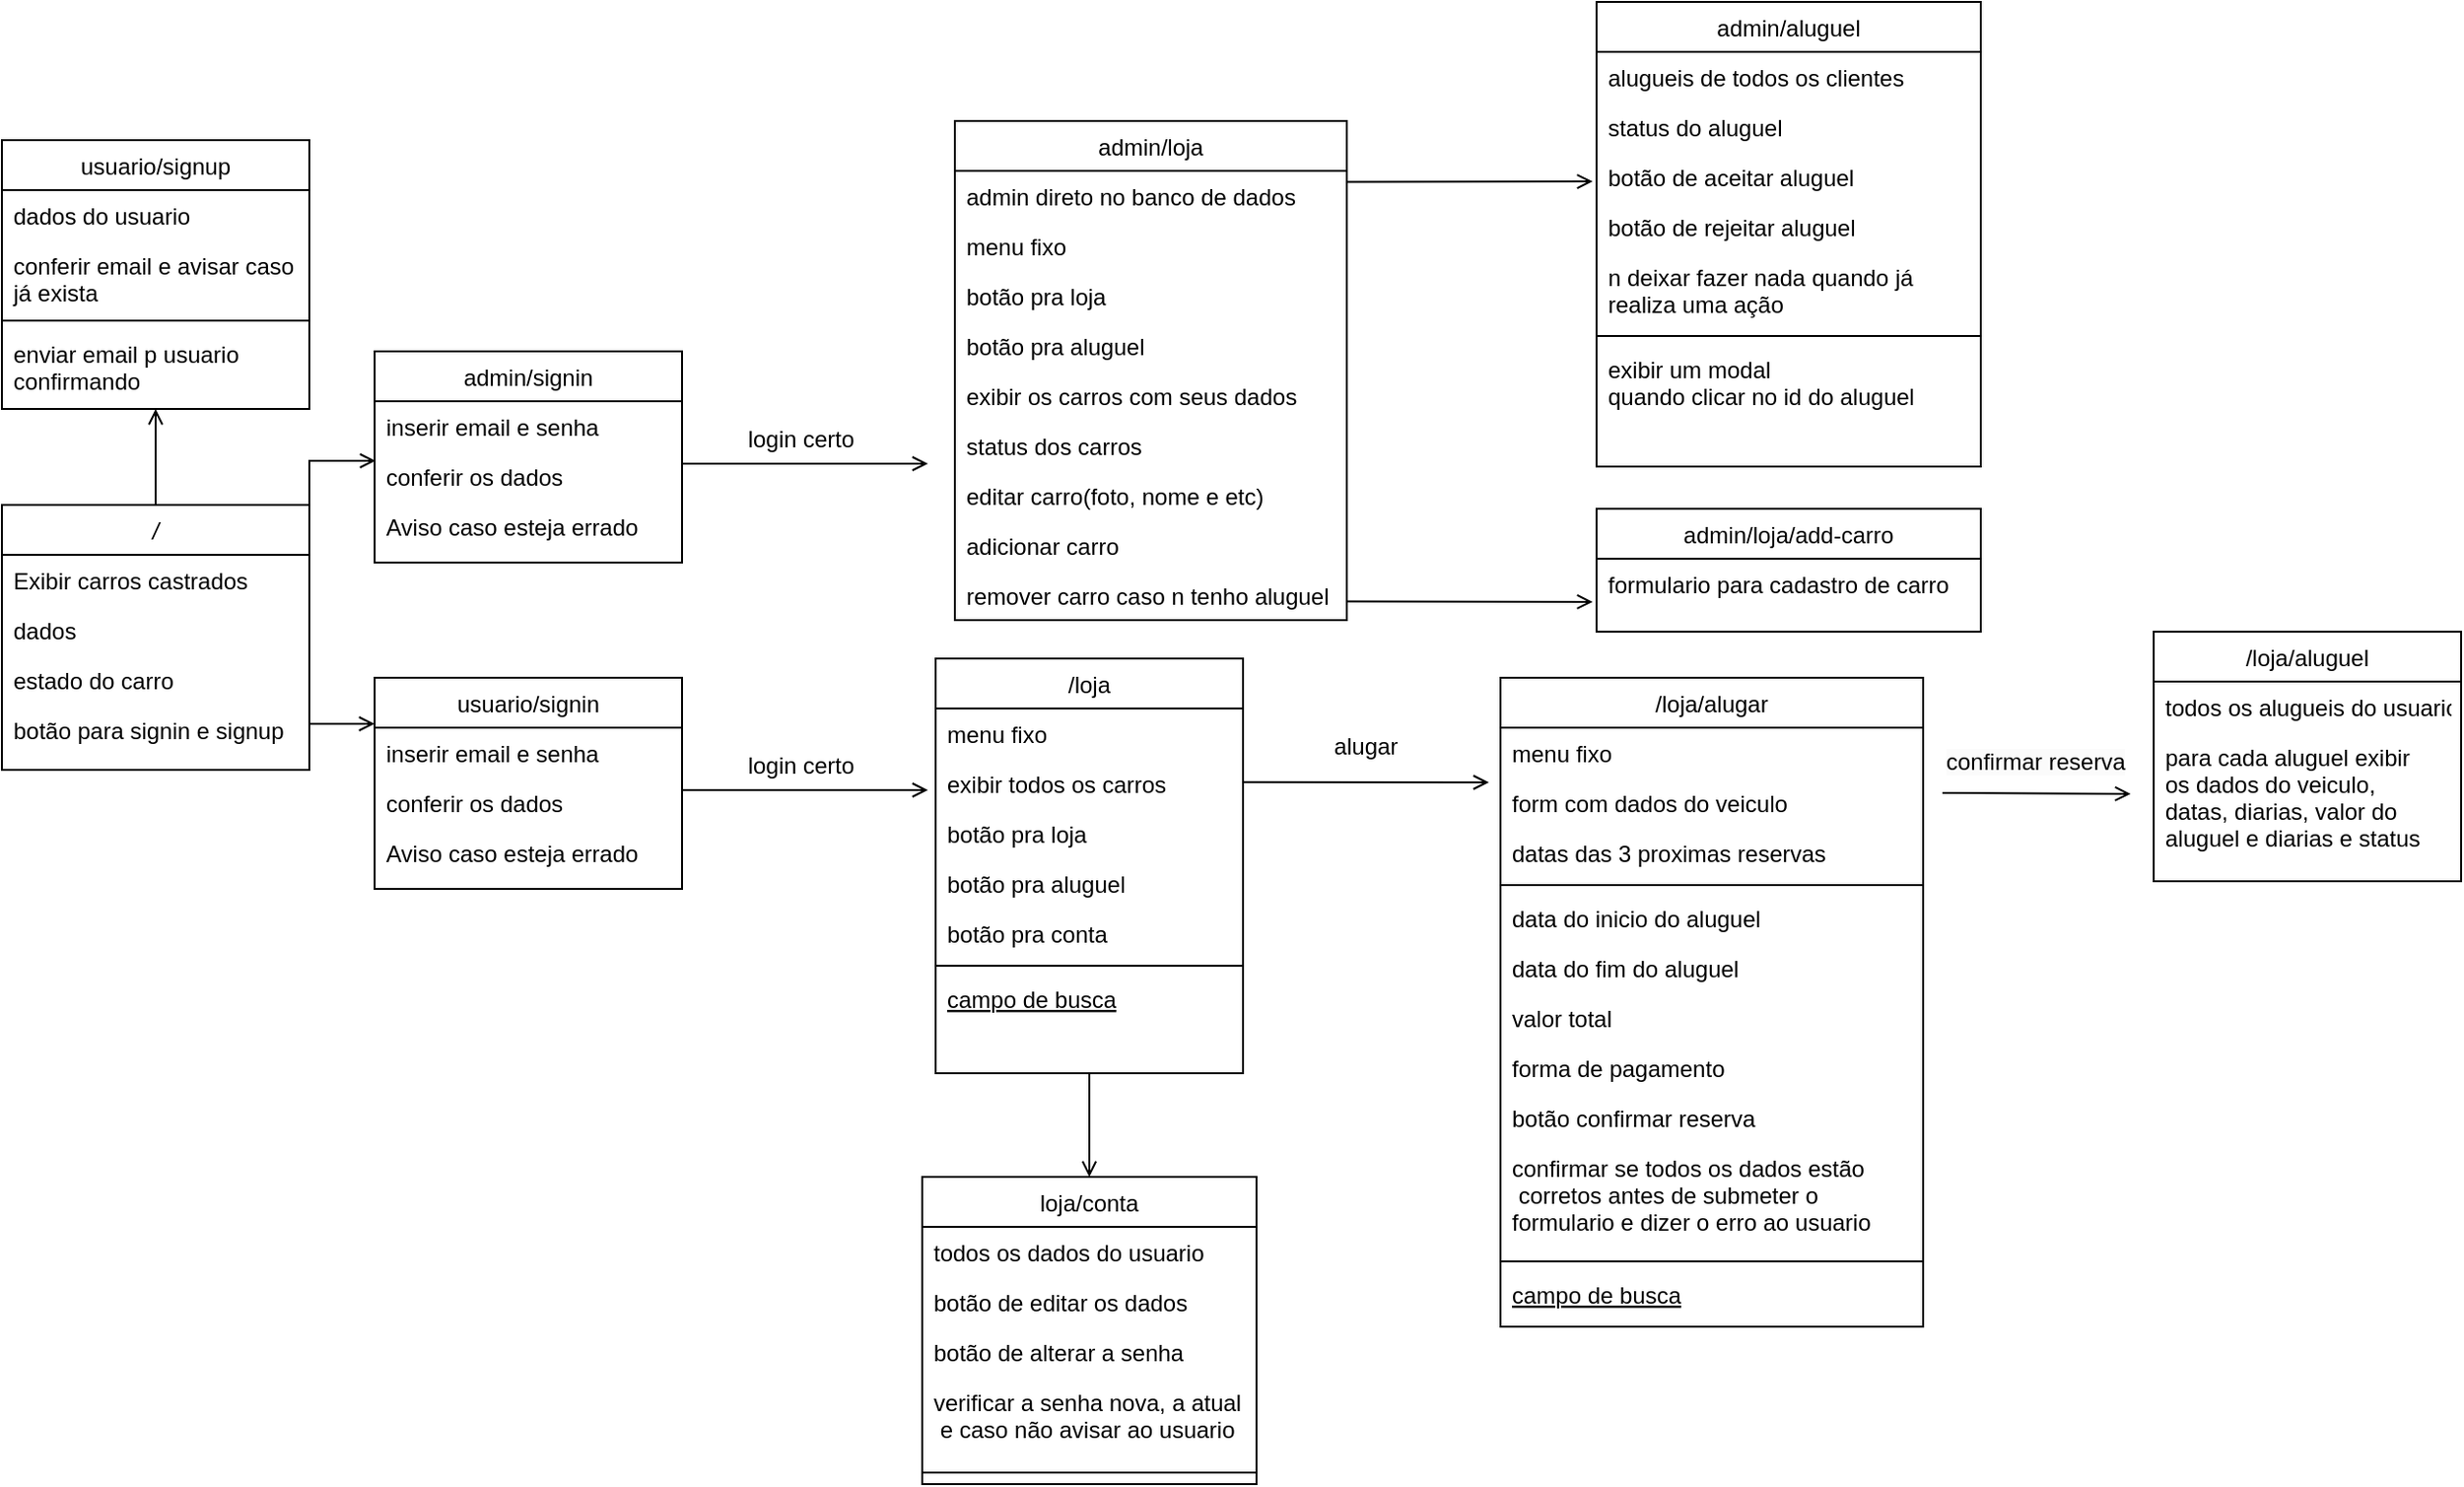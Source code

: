 <mxfile version="21.3.0" type="device">
  <diagram id="C5RBs43oDa-KdzZeNtuy" name="Page-1">
    <mxGraphModel dx="624" dy="1670" grid="1" gridSize="10" guides="1" tooltips="1" connect="1" arrows="1" fold="1" page="1" pageScale="1" pageWidth="827" pageHeight="1169" math="0" shadow="0">
      <root>
        <mxCell id="WIyWlLk6GJQsqaUBKTNV-0" />
        <mxCell id="WIyWlLk6GJQsqaUBKTNV-1" parent="WIyWlLk6GJQsqaUBKTNV-0" />
        <mxCell id="zkfFHV4jXpPFQw0GAbJ--0" value="/" style="swimlane;fontStyle=2;align=center;verticalAlign=top;childLayout=stackLayout;horizontal=1;startSize=26;horizontalStack=0;resizeParent=1;resizeLast=0;collapsible=1;marginBottom=0;rounded=0;shadow=0;strokeWidth=1;" parent="WIyWlLk6GJQsqaUBKTNV-1" vertex="1">
          <mxGeometry x="220" y="20" width="160" height="138" as="geometry">
            <mxRectangle x="230" y="140" width="160" height="26" as="alternateBounds" />
          </mxGeometry>
        </mxCell>
        <mxCell id="zkfFHV4jXpPFQw0GAbJ--1" value="Exibir carros castrados" style="text;align=left;verticalAlign=top;spacingLeft=4;spacingRight=4;overflow=hidden;rotatable=0;points=[[0,0.5],[1,0.5]];portConstraint=eastwest;" parent="zkfFHV4jXpPFQw0GAbJ--0" vertex="1">
          <mxGeometry y="26" width="160" height="26" as="geometry" />
        </mxCell>
        <mxCell id="zkfFHV4jXpPFQw0GAbJ--3" value="dados" style="text;align=left;verticalAlign=top;spacingLeft=4;spacingRight=4;overflow=hidden;rotatable=0;points=[[0,0.5],[1,0.5]];portConstraint=eastwest;rounded=0;shadow=0;html=0;" parent="zkfFHV4jXpPFQw0GAbJ--0" vertex="1">
          <mxGeometry y="52" width="160" height="26" as="geometry" />
        </mxCell>
        <mxCell id="zkfFHV4jXpPFQw0GAbJ--5" value="estado do carro" style="text;align=left;verticalAlign=top;spacingLeft=4;spacingRight=4;overflow=hidden;rotatable=0;points=[[0,0.5],[1,0.5]];portConstraint=eastwest;" parent="zkfFHV4jXpPFQw0GAbJ--0" vertex="1">
          <mxGeometry y="78" width="160" height="26" as="geometry" />
        </mxCell>
        <mxCell id="2eHpRFu_CTUQn0bECyyE-14" value="botão para signin e signup" style="text;align=left;verticalAlign=top;spacingLeft=4;spacingRight=4;overflow=hidden;rotatable=0;points=[[0,0.5],[1,0.5]];portConstraint=eastwest;" vertex="1" parent="zkfFHV4jXpPFQw0GAbJ--0">
          <mxGeometry y="104" width="160" height="26" as="geometry" />
        </mxCell>
        <mxCell id="zkfFHV4jXpPFQw0GAbJ--6" value="/loja" style="swimlane;fontStyle=0;align=center;verticalAlign=top;childLayout=stackLayout;horizontal=1;startSize=26;horizontalStack=0;resizeParent=1;resizeLast=0;collapsible=1;marginBottom=0;rounded=0;shadow=0;strokeWidth=1;" parent="WIyWlLk6GJQsqaUBKTNV-1" vertex="1">
          <mxGeometry x="706" y="100" width="160" height="216" as="geometry">
            <mxRectangle x="130" y="380" width="160" height="26" as="alternateBounds" />
          </mxGeometry>
        </mxCell>
        <mxCell id="zkfFHV4jXpPFQw0GAbJ--7" value="menu fixo" style="text;align=left;verticalAlign=top;spacingLeft=4;spacingRight=4;overflow=hidden;rotatable=0;points=[[0,0.5],[1,0.5]];portConstraint=eastwest;" parent="zkfFHV4jXpPFQw0GAbJ--6" vertex="1">
          <mxGeometry y="26" width="160" height="26" as="geometry" />
        </mxCell>
        <mxCell id="zkfFHV4jXpPFQw0GAbJ--8" value="exibir todos os carros" style="text;align=left;verticalAlign=top;spacingLeft=4;spacingRight=4;overflow=hidden;rotatable=0;points=[[0,0.5],[1,0.5]];portConstraint=eastwest;rounded=0;shadow=0;html=0;" parent="zkfFHV4jXpPFQw0GAbJ--6" vertex="1">
          <mxGeometry y="52" width="160" height="26" as="geometry" />
        </mxCell>
        <mxCell id="2eHpRFu_CTUQn0bECyyE-123" value="botão pra loja" style="text;align=left;verticalAlign=top;spacingLeft=4;spacingRight=4;overflow=hidden;rotatable=0;points=[[0,0.5],[1,0.5]];portConstraint=eastwest;rounded=0;shadow=0;html=0;" vertex="1" parent="zkfFHV4jXpPFQw0GAbJ--6">
          <mxGeometry y="78" width="160" height="26" as="geometry" />
        </mxCell>
        <mxCell id="2eHpRFu_CTUQn0bECyyE-124" value="botão pra aluguel" style="text;align=left;verticalAlign=top;spacingLeft=4;spacingRight=4;overflow=hidden;rotatable=0;points=[[0,0.5],[1,0.5]];portConstraint=eastwest;rounded=0;shadow=0;html=0;" vertex="1" parent="zkfFHV4jXpPFQw0GAbJ--6">
          <mxGeometry y="104" width="160" height="26" as="geometry" />
        </mxCell>
        <mxCell id="2eHpRFu_CTUQn0bECyyE-126" value="botão pra conta" style="text;align=left;verticalAlign=top;spacingLeft=4;spacingRight=4;overflow=hidden;rotatable=0;points=[[0,0.5],[1,0.5]];portConstraint=eastwest;rounded=0;shadow=0;html=0;" vertex="1" parent="zkfFHV4jXpPFQw0GAbJ--6">
          <mxGeometry y="130" width="160" height="26" as="geometry" />
        </mxCell>
        <mxCell id="zkfFHV4jXpPFQw0GAbJ--9" value="" style="line;html=1;strokeWidth=1;align=left;verticalAlign=middle;spacingTop=-1;spacingLeft=3;spacingRight=3;rotatable=0;labelPosition=right;points=[];portConstraint=eastwest;" parent="zkfFHV4jXpPFQw0GAbJ--6" vertex="1">
          <mxGeometry y="156" width="160" height="8" as="geometry" />
        </mxCell>
        <mxCell id="zkfFHV4jXpPFQw0GAbJ--10" value="campo de busca" style="text;align=left;verticalAlign=top;spacingLeft=4;spacingRight=4;overflow=hidden;rotatable=0;points=[[0,0.5],[1,0.5]];portConstraint=eastwest;fontStyle=4" parent="zkfFHV4jXpPFQw0GAbJ--6" vertex="1">
          <mxGeometry y="164" width="160" height="26" as="geometry" />
        </mxCell>
        <mxCell id="zkfFHV4jXpPFQw0GAbJ--17" value="usuario/signin" style="swimlane;fontStyle=0;align=center;verticalAlign=top;childLayout=stackLayout;horizontal=1;startSize=26;horizontalStack=0;resizeParent=1;resizeLast=0;collapsible=1;marginBottom=0;rounded=0;shadow=0;strokeWidth=1;" parent="WIyWlLk6GJQsqaUBKTNV-1" vertex="1">
          <mxGeometry x="414" y="110" width="160" height="110" as="geometry">
            <mxRectangle x="550" y="140" width="160" height="26" as="alternateBounds" />
          </mxGeometry>
        </mxCell>
        <mxCell id="zkfFHV4jXpPFQw0GAbJ--18" value="inserir email e senha" style="text;align=left;verticalAlign=top;spacingLeft=4;spacingRight=4;overflow=hidden;rotatable=0;points=[[0,0.5],[1,0.5]];portConstraint=eastwest;" parent="zkfFHV4jXpPFQw0GAbJ--17" vertex="1">
          <mxGeometry y="26" width="160" height="26" as="geometry" />
        </mxCell>
        <mxCell id="zkfFHV4jXpPFQw0GAbJ--19" value="conferir os dados" style="text;align=left;verticalAlign=top;spacingLeft=4;spacingRight=4;overflow=hidden;rotatable=0;points=[[0,0.5],[1,0.5]];portConstraint=eastwest;rounded=0;shadow=0;html=0;" parent="zkfFHV4jXpPFQw0GAbJ--17" vertex="1">
          <mxGeometry y="52" width="160" height="26" as="geometry" />
        </mxCell>
        <mxCell id="zkfFHV4jXpPFQw0GAbJ--20" value="Aviso caso esteja errado" style="text;align=left;verticalAlign=top;spacingLeft=4;spacingRight=4;overflow=hidden;rotatable=0;points=[[0,0.5],[1,0.5]];portConstraint=eastwest;rounded=0;shadow=0;html=0;" parent="zkfFHV4jXpPFQw0GAbJ--17" vertex="1">
          <mxGeometry y="78" width="160" height="26" as="geometry" />
        </mxCell>
        <mxCell id="zkfFHV4jXpPFQw0GAbJ--26" value="" style="endArrow=open;shadow=0;strokeWidth=1;rounded=0;endFill=1;edgeStyle=elbowEdgeStyle;elbow=vertical;" parent="WIyWlLk6GJQsqaUBKTNV-1" source="zkfFHV4jXpPFQw0GAbJ--0" target="zkfFHV4jXpPFQw0GAbJ--17" edge="1">
          <mxGeometry x="0.5" y="41" relative="1" as="geometry">
            <mxPoint x="380" y="192" as="sourcePoint" />
            <mxPoint x="540" y="192" as="targetPoint" />
            <mxPoint x="-40" y="32" as="offset" />
          </mxGeometry>
        </mxCell>
        <mxCell id="2eHpRFu_CTUQn0bECyyE-1" value="usuario/signup" style="swimlane;fontStyle=0;align=center;verticalAlign=top;childLayout=stackLayout;horizontal=1;startSize=26;horizontalStack=0;resizeParent=1;resizeLast=0;collapsible=1;marginBottom=0;rounded=0;shadow=0;strokeWidth=1;" vertex="1" parent="WIyWlLk6GJQsqaUBKTNV-1">
          <mxGeometry x="220" y="-170" width="160" height="140" as="geometry">
            <mxRectangle x="550" y="140" width="160" height="26" as="alternateBounds" />
          </mxGeometry>
        </mxCell>
        <mxCell id="2eHpRFu_CTUQn0bECyyE-2" value="dados do usuario" style="text;align=left;verticalAlign=top;spacingLeft=4;spacingRight=4;overflow=hidden;rotatable=0;points=[[0,0.5],[1,0.5]];portConstraint=eastwest;" vertex="1" parent="2eHpRFu_CTUQn0bECyyE-1">
          <mxGeometry y="26" width="160" height="26" as="geometry" />
        </mxCell>
        <mxCell id="2eHpRFu_CTUQn0bECyyE-3" value="conferir email e avisar caso &#xa;já exista" style="text;align=left;verticalAlign=top;spacingLeft=4;spacingRight=4;overflow=hidden;rotatable=0;points=[[0,0.5],[1,0.5]];portConstraint=eastwest;rounded=0;shadow=0;html=0;" vertex="1" parent="2eHpRFu_CTUQn0bECyyE-1">
          <mxGeometry y="52" width="160" height="38" as="geometry" />
        </mxCell>
        <mxCell id="2eHpRFu_CTUQn0bECyyE-88" value="" style="line;html=1;strokeWidth=1;align=left;verticalAlign=middle;spacingTop=-1;spacingLeft=3;spacingRight=3;rotatable=0;labelPosition=right;points=[];portConstraint=eastwest;" vertex="1" parent="2eHpRFu_CTUQn0bECyyE-1">
          <mxGeometry y="90" width="160" height="8" as="geometry" />
        </mxCell>
        <mxCell id="2eHpRFu_CTUQn0bECyyE-6" value="enviar email p usuario &#xa;confirmando" style="text;align=left;verticalAlign=top;spacingLeft=4;spacingRight=4;overflow=hidden;rotatable=0;points=[[0,0.5],[1,0.5]];portConstraint=eastwest;rounded=0;shadow=0;html=0;" vertex="1" parent="2eHpRFu_CTUQn0bECyyE-1">
          <mxGeometry y="98" width="160" height="40" as="geometry" />
        </mxCell>
        <mxCell id="2eHpRFu_CTUQn0bECyyE-11" value="" style="endArrow=open;shadow=0;strokeWidth=1;rounded=0;endFill=1;edgeStyle=elbowEdgeStyle;elbow=vertical;entryX=0.5;entryY=1;entryDx=0;entryDy=0;exitX=0.5;exitY=0;exitDx=0;exitDy=0;" edge="1" parent="WIyWlLk6GJQsqaUBKTNV-1" source="zkfFHV4jXpPFQw0GAbJ--0" target="2eHpRFu_CTUQn0bECyyE-1">
          <mxGeometry x="0.5" y="41" relative="1" as="geometry">
            <mxPoint x="370" y="40" as="sourcePoint" />
            <mxPoint x="498" y="40" as="targetPoint" />
            <mxPoint x="-40" y="32" as="offset" />
          </mxGeometry>
        </mxCell>
        <mxCell id="2eHpRFu_CTUQn0bECyyE-15" value="" style="endArrow=open;shadow=0;strokeWidth=1;rounded=0;endFill=1;edgeStyle=elbowEdgeStyle;elbow=vertical;" edge="1" parent="WIyWlLk6GJQsqaUBKTNV-1">
          <mxGeometry x="0.5" y="41" relative="1" as="geometry">
            <mxPoint x="574" y="168.5" as="sourcePoint" />
            <mxPoint x="702" y="168.5" as="targetPoint" />
            <mxPoint x="-40" y="32" as="offset" />
          </mxGeometry>
        </mxCell>
        <mxCell id="2eHpRFu_CTUQn0bECyyE-16" value="login certo" style="text;html=1;strokeColor=none;fillColor=none;align=center;verticalAlign=middle;whiteSpace=wrap;rounded=0;" vertex="1" parent="WIyWlLk6GJQsqaUBKTNV-1">
          <mxGeometry x="606" y="141" width="60" height="30" as="geometry" />
        </mxCell>
        <mxCell id="2eHpRFu_CTUQn0bECyyE-75" value="admin/loja" style="swimlane;fontStyle=0;align=center;verticalAlign=top;childLayout=stackLayout;horizontal=1;startSize=26;horizontalStack=0;resizeParent=1;resizeLast=0;collapsible=1;marginBottom=0;rounded=0;shadow=0;strokeWidth=1;" vertex="1" parent="WIyWlLk6GJQsqaUBKTNV-1">
          <mxGeometry x="716" y="-180" width="204" height="260" as="geometry">
            <mxRectangle x="130" y="380" width="160" height="26" as="alternateBounds" />
          </mxGeometry>
        </mxCell>
        <mxCell id="2eHpRFu_CTUQn0bECyyE-76" value="admin direto no banco de dados" style="text;align=left;verticalAlign=top;spacingLeft=4;spacingRight=4;overflow=hidden;rotatable=0;points=[[0,0.5],[1,0.5]];portConstraint=eastwest;" vertex="1" parent="2eHpRFu_CTUQn0bECyyE-75">
          <mxGeometry y="26" width="204" height="26" as="geometry" />
        </mxCell>
        <mxCell id="2eHpRFu_CTUQn0bECyyE-77" value="menu fixo" style="text;align=left;verticalAlign=top;spacingLeft=4;spacingRight=4;overflow=hidden;rotatable=0;points=[[0,0.5],[1,0.5]];portConstraint=eastwest;rounded=0;shadow=0;html=0;" vertex="1" parent="2eHpRFu_CTUQn0bECyyE-75">
          <mxGeometry y="52" width="204" height="26" as="geometry" />
        </mxCell>
        <mxCell id="2eHpRFu_CTUQn0bECyyE-121" value="botão pra loja" style="text;align=left;verticalAlign=top;spacingLeft=4;spacingRight=4;overflow=hidden;rotatable=0;points=[[0,0.5],[1,0.5]];portConstraint=eastwest;rounded=0;shadow=0;html=0;" vertex="1" parent="2eHpRFu_CTUQn0bECyyE-75">
          <mxGeometry y="78" width="204" height="26" as="geometry" />
        </mxCell>
        <mxCell id="2eHpRFu_CTUQn0bECyyE-122" value="botão pra aluguel" style="text;align=left;verticalAlign=top;spacingLeft=4;spacingRight=4;overflow=hidden;rotatable=0;points=[[0,0.5],[1,0.5]];portConstraint=eastwest;rounded=0;shadow=0;html=0;" vertex="1" parent="2eHpRFu_CTUQn0bECyyE-75">
          <mxGeometry y="104" width="204" height="26" as="geometry" />
        </mxCell>
        <mxCell id="2eHpRFu_CTUQn0bECyyE-128" value="exibir os carros com seus dados" style="text;align=left;verticalAlign=top;spacingLeft=4;spacingRight=4;overflow=hidden;rotatable=0;points=[[0,0.5],[1,0.5]];portConstraint=eastwest;rounded=0;shadow=0;html=0;" vertex="1" parent="2eHpRFu_CTUQn0bECyyE-75">
          <mxGeometry y="130" width="204" height="26" as="geometry" />
        </mxCell>
        <mxCell id="2eHpRFu_CTUQn0bECyyE-130" value="status dos carros" style="text;align=left;verticalAlign=top;spacingLeft=4;spacingRight=4;overflow=hidden;rotatable=0;points=[[0,0.5],[1,0.5]];portConstraint=eastwest;rounded=0;shadow=0;html=0;" vertex="1" parent="2eHpRFu_CTUQn0bECyyE-75">
          <mxGeometry y="156" width="204" height="26" as="geometry" />
        </mxCell>
        <mxCell id="2eHpRFu_CTUQn0bECyyE-129" value="editar carro(foto, nome e etc)" style="text;align=left;verticalAlign=top;spacingLeft=4;spacingRight=4;overflow=hidden;rotatable=0;points=[[0,0.5],[1,0.5]];portConstraint=eastwest;rounded=0;shadow=0;html=0;" vertex="1" parent="2eHpRFu_CTUQn0bECyyE-75">
          <mxGeometry y="182" width="204" height="26" as="geometry" />
        </mxCell>
        <mxCell id="2eHpRFu_CTUQn0bECyyE-132" value="adicionar carro" style="text;align=left;verticalAlign=top;spacingLeft=4;spacingRight=4;overflow=hidden;rotatable=0;points=[[0,0.5],[1,0.5]];portConstraint=eastwest;rounded=0;shadow=0;html=0;" vertex="1" parent="2eHpRFu_CTUQn0bECyyE-75">
          <mxGeometry y="208" width="204" height="26" as="geometry" />
        </mxCell>
        <mxCell id="2eHpRFu_CTUQn0bECyyE-131" value="remover carro caso n tenho aluguel" style="text;align=left;verticalAlign=top;spacingLeft=4;spacingRight=4;overflow=hidden;rotatable=0;points=[[0,0.5],[1,0.5]];portConstraint=eastwest;rounded=0;shadow=0;html=0;" vertex="1" parent="2eHpRFu_CTUQn0bECyyE-75">
          <mxGeometry y="234" width="204" height="26" as="geometry" />
        </mxCell>
        <mxCell id="2eHpRFu_CTUQn0bECyyE-81" value="admin/signin" style="swimlane;fontStyle=0;align=center;verticalAlign=top;childLayout=stackLayout;horizontal=1;startSize=26;horizontalStack=0;resizeParent=1;resizeLast=0;collapsible=1;marginBottom=0;rounded=0;shadow=0;strokeWidth=1;" vertex="1" parent="WIyWlLk6GJQsqaUBKTNV-1">
          <mxGeometry x="414" y="-60" width="160" height="110" as="geometry">
            <mxRectangle x="550" y="140" width="160" height="26" as="alternateBounds" />
          </mxGeometry>
        </mxCell>
        <mxCell id="2eHpRFu_CTUQn0bECyyE-82" value="inserir email e senha" style="text;align=left;verticalAlign=top;spacingLeft=4;spacingRight=4;overflow=hidden;rotatable=0;points=[[0,0.5],[1,0.5]];portConstraint=eastwest;" vertex="1" parent="2eHpRFu_CTUQn0bECyyE-81">
          <mxGeometry y="26" width="160" height="26" as="geometry" />
        </mxCell>
        <mxCell id="2eHpRFu_CTUQn0bECyyE-83" value="conferir os dados" style="text;align=left;verticalAlign=top;spacingLeft=4;spacingRight=4;overflow=hidden;rotatable=0;points=[[0,0.5],[1,0.5]];portConstraint=eastwest;rounded=0;shadow=0;html=0;" vertex="1" parent="2eHpRFu_CTUQn0bECyyE-81">
          <mxGeometry y="52" width="160" height="26" as="geometry" />
        </mxCell>
        <mxCell id="2eHpRFu_CTUQn0bECyyE-84" value="Aviso caso esteja errado" style="text;align=left;verticalAlign=top;spacingLeft=4;spacingRight=4;overflow=hidden;rotatable=0;points=[[0,0.5],[1,0.5]];portConstraint=eastwest;rounded=0;shadow=0;html=0;" vertex="1" parent="2eHpRFu_CTUQn0bECyyE-81">
          <mxGeometry y="78" width="160" height="26" as="geometry" />
        </mxCell>
        <mxCell id="2eHpRFu_CTUQn0bECyyE-85" value="" style="endArrow=open;shadow=0;strokeWidth=1;rounded=0;endFill=1;edgeStyle=elbowEdgeStyle;elbow=vertical;" edge="1" parent="WIyWlLk6GJQsqaUBKTNV-1">
          <mxGeometry x="0.5" y="41" relative="1" as="geometry">
            <mxPoint x="574" y="-1.5" as="sourcePoint" />
            <mxPoint x="702" y="-1.5" as="targetPoint" />
            <mxPoint x="-40" y="32" as="offset" />
          </mxGeometry>
        </mxCell>
        <mxCell id="2eHpRFu_CTUQn0bECyyE-86" value="login certo" style="text;html=1;strokeColor=none;fillColor=none;align=center;verticalAlign=middle;whiteSpace=wrap;rounded=0;" vertex="1" parent="WIyWlLk6GJQsqaUBKTNV-1">
          <mxGeometry x="606" y="-29" width="60" height="30" as="geometry" />
        </mxCell>
        <mxCell id="2eHpRFu_CTUQn0bECyyE-87" value="" style="endArrow=open;shadow=0;strokeWidth=1;rounded=0;endFill=1;edgeStyle=elbowEdgeStyle;elbow=vertical;entryX=0.003;entryY=0.179;entryDx=0;entryDy=0;entryPerimeter=0;" edge="1" parent="WIyWlLk6GJQsqaUBKTNV-1" target="2eHpRFu_CTUQn0bECyyE-83">
          <mxGeometry x="0.5" y="41" relative="1" as="geometry">
            <mxPoint x="380" y="60" as="sourcePoint" />
            <mxPoint x="508" y="60" as="targetPoint" />
            <mxPoint x="-40" y="32" as="offset" />
            <Array as="points">
              <mxPoint x="380" y="-3" />
            </Array>
          </mxGeometry>
        </mxCell>
        <mxCell id="2eHpRFu_CTUQn0bECyyE-89" value="/loja/alugar&#xa;" style="swimlane;fontStyle=0;align=center;verticalAlign=top;childLayout=stackLayout;horizontal=1;startSize=26;horizontalStack=0;resizeParent=1;resizeLast=0;collapsible=1;marginBottom=0;rounded=0;shadow=0;strokeWidth=1;" vertex="1" parent="WIyWlLk6GJQsqaUBKTNV-1">
          <mxGeometry x="1000" y="110" width="220" height="338" as="geometry">
            <mxRectangle x="130" y="380" width="160" height="26" as="alternateBounds" />
          </mxGeometry>
        </mxCell>
        <mxCell id="2eHpRFu_CTUQn0bECyyE-90" value="menu fixo" style="text;align=left;verticalAlign=top;spacingLeft=4;spacingRight=4;overflow=hidden;rotatable=0;points=[[0,0.5],[1,0.5]];portConstraint=eastwest;" vertex="1" parent="2eHpRFu_CTUQn0bECyyE-89">
          <mxGeometry y="26" width="220" height="26" as="geometry" />
        </mxCell>
        <mxCell id="2eHpRFu_CTUQn0bECyyE-96" value="form com dados do veiculo" style="text;align=left;verticalAlign=top;spacingLeft=4;spacingRight=4;overflow=hidden;rotatable=0;points=[[0,0.5],[1,0.5]];portConstraint=eastwest;rounded=0;shadow=0;html=0;" vertex="1" parent="2eHpRFu_CTUQn0bECyyE-89">
          <mxGeometry y="52" width="220" height="26" as="geometry" />
        </mxCell>
        <mxCell id="2eHpRFu_CTUQn0bECyyE-97" value="datas das 3 proximas reservas" style="text;align=left;verticalAlign=top;spacingLeft=4;spacingRight=4;overflow=hidden;rotatable=0;points=[[0,0.5],[1,0.5]];portConstraint=eastwest;rounded=0;shadow=0;html=0;" vertex="1" parent="2eHpRFu_CTUQn0bECyyE-89">
          <mxGeometry y="78" width="220" height="26" as="geometry" />
        </mxCell>
        <mxCell id="2eHpRFu_CTUQn0bECyyE-100" value="" style="line;html=1;strokeWidth=1;align=left;verticalAlign=middle;spacingTop=-1;spacingLeft=3;spacingRight=3;rotatable=0;labelPosition=right;points=[];portConstraint=eastwest;" vertex="1" parent="2eHpRFu_CTUQn0bECyyE-89">
          <mxGeometry y="104" width="220" height="8" as="geometry" />
        </mxCell>
        <mxCell id="2eHpRFu_CTUQn0bECyyE-98" value="data do inicio do aluguel" style="text;align=left;verticalAlign=top;spacingLeft=4;spacingRight=4;overflow=hidden;rotatable=0;points=[[0,0.5],[1,0.5]];portConstraint=eastwest;rounded=0;shadow=0;html=0;" vertex="1" parent="2eHpRFu_CTUQn0bECyyE-89">
          <mxGeometry y="112" width="220" height="26" as="geometry" />
        </mxCell>
        <mxCell id="2eHpRFu_CTUQn0bECyyE-99" value="data do fim do aluguel" style="text;align=left;verticalAlign=top;spacingLeft=4;spacingRight=4;overflow=hidden;rotatable=0;points=[[0,0.5],[1,0.5]];portConstraint=eastwest;rounded=0;shadow=0;html=0;" vertex="1" parent="2eHpRFu_CTUQn0bECyyE-89">
          <mxGeometry y="138" width="220" height="26" as="geometry" />
        </mxCell>
        <mxCell id="2eHpRFu_CTUQn0bECyyE-91" value="valor total" style="text;align=left;verticalAlign=top;spacingLeft=4;spacingRight=4;overflow=hidden;rotatable=0;points=[[0,0.5],[1,0.5]];portConstraint=eastwest;rounded=0;shadow=0;html=0;" vertex="1" parent="2eHpRFu_CTUQn0bECyyE-89">
          <mxGeometry y="164" width="220" height="26" as="geometry" />
        </mxCell>
        <mxCell id="2eHpRFu_CTUQn0bECyyE-102" value="forma de pagamento" style="text;align=left;verticalAlign=top;spacingLeft=4;spacingRight=4;overflow=hidden;rotatable=0;points=[[0,0.5],[1,0.5]];portConstraint=eastwest;rounded=0;shadow=0;html=0;" vertex="1" parent="2eHpRFu_CTUQn0bECyyE-89">
          <mxGeometry y="190" width="220" height="26" as="geometry" />
        </mxCell>
        <mxCell id="2eHpRFu_CTUQn0bECyyE-105" value="botão confirmar reserva" style="text;align=left;verticalAlign=top;spacingLeft=4;spacingRight=4;overflow=hidden;rotatable=0;points=[[0,0.5],[1,0.5]];portConstraint=eastwest;rounded=0;shadow=0;html=0;" vertex="1" parent="2eHpRFu_CTUQn0bECyyE-89">
          <mxGeometry y="216" width="220" height="26" as="geometry" />
        </mxCell>
        <mxCell id="2eHpRFu_CTUQn0bECyyE-106" value="confirmar se todos os dados estão&#xa; corretos antes de submeter o &#xa;formulario e dizer o erro ao usuario" style="text;align=left;verticalAlign=top;spacingLeft=4;spacingRight=4;overflow=hidden;rotatable=0;points=[[0,0.5],[1,0.5]];portConstraint=eastwest;rounded=0;shadow=0;html=0;" vertex="1" parent="2eHpRFu_CTUQn0bECyyE-89">
          <mxGeometry y="242" width="220" height="58" as="geometry" />
        </mxCell>
        <mxCell id="2eHpRFu_CTUQn0bECyyE-92" value="" style="line;html=1;strokeWidth=1;align=left;verticalAlign=middle;spacingTop=-1;spacingLeft=3;spacingRight=3;rotatable=0;labelPosition=right;points=[];portConstraint=eastwest;" vertex="1" parent="2eHpRFu_CTUQn0bECyyE-89">
          <mxGeometry y="300" width="220" height="8" as="geometry" />
        </mxCell>
        <mxCell id="2eHpRFu_CTUQn0bECyyE-93" value="campo de busca" style="text;align=left;verticalAlign=top;spacingLeft=4;spacingRight=4;overflow=hidden;rotatable=0;points=[[0,0.5],[1,0.5]];portConstraint=eastwest;fontStyle=4" vertex="1" parent="2eHpRFu_CTUQn0bECyyE-89">
          <mxGeometry y="308" width="220" height="30" as="geometry" />
        </mxCell>
        <mxCell id="2eHpRFu_CTUQn0bECyyE-94" value="alugar" style="text;html=1;strokeColor=none;fillColor=none;align=center;verticalAlign=middle;whiteSpace=wrap;rounded=0;" vertex="1" parent="WIyWlLk6GJQsqaUBKTNV-1">
          <mxGeometry x="900" y="131" width="60" height="30" as="geometry" />
        </mxCell>
        <mxCell id="2eHpRFu_CTUQn0bECyyE-95" value="" style="endArrow=open;shadow=0;strokeWidth=1;rounded=0;endFill=1;edgeStyle=elbowEdgeStyle;elbow=vertical;" edge="1" parent="WIyWlLk6GJQsqaUBKTNV-1">
          <mxGeometry x="0.5" y="41" relative="1" as="geometry">
            <mxPoint x="866" y="164.41" as="sourcePoint" />
            <mxPoint x="994" y="164.41" as="targetPoint" />
            <mxPoint x="-40" y="32" as="offset" />
          </mxGeometry>
        </mxCell>
        <mxCell id="2eHpRFu_CTUQn0bECyyE-103" value="" style="endArrow=open;shadow=0;strokeWidth=1;rounded=0;endFill=1;edgeStyle=elbowEdgeStyle;elbow=vertical;exitX=0;exitY=0.75;exitDx=0;exitDy=0;" edge="1" parent="WIyWlLk6GJQsqaUBKTNV-1" source="2eHpRFu_CTUQn0bECyyE-104">
          <mxGeometry x="0.5" y="41" relative="1" as="geometry">
            <mxPoint x="1200" y="171.29" as="sourcePoint" />
            <mxPoint x="1328" y="171.29" as="targetPoint" />
            <mxPoint x="-40" y="32" as="offset" />
          </mxGeometry>
        </mxCell>
        <mxCell id="2eHpRFu_CTUQn0bECyyE-104" value="&lt;span style=&quot;color: rgb(0, 0, 0); font-family: Helvetica; font-size: 12px; font-style: normal; font-variant-ligatures: normal; font-variant-caps: normal; font-weight: 400; letter-spacing: normal; orphans: 2; text-align: center; text-indent: 0px; text-transform: none; widows: 2; word-spacing: 0px; -webkit-text-stroke-width: 0px; background-color: rgb(251, 251, 251); text-decoration-thickness: initial; text-decoration-style: initial; text-decoration-color: initial; float: none; display: inline !important;&quot;&gt;confirmar reserva&lt;/span&gt;" style="text;whiteSpace=wrap;html=1;" vertex="1" parent="WIyWlLk6GJQsqaUBKTNV-1">
          <mxGeometry x="1230" y="140" width="100" height="40" as="geometry" />
        </mxCell>
        <mxCell id="2eHpRFu_CTUQn0bECyyE-107" value="/loja/aluguel" style="swimlane;fontStyle=0;align=center;verticalAlign=top;childLayout=stackLayout;horizontal=1;startSize=26;horizontalStack=0;resizeParent=1;resizeLast=0;collapsible=1;marginBottom=0;rounded=0;shadow=0;strokeWidth=1;" vertex="1" parent="WIyWlLk6GJQsqaUBKTNV-1">
          <mxGeometry x="1340" y="86" width="160" height="130" as="geometry">
            <mxRectangle x="130" y="380" width="160" height="26" as="alternateBounds" />
          </mxGeometry>
        </mxCell>
        <mxCell id="2eHpRFu_CTUQn0bECyyE-108" value="todos os alugueis do usuario" style="text;align=left;verticalAlign=top;spacingLeft=4;spacingRight=4;overflow=hidden;rotatable=0;points=[[0,0.5],[1,0.5]];portConstraint=eastwest;" vertex="1" parent="2eHpRFu_CTUQn0bECyyE-107">
          <mxGeometry y="26" width="160" height="26" as="geometry" />
        </mxCell>
        <mxCell id="2eHpRFu_CTUQn0bECyyE-109" value="para cada aluguel exibir&#xa;os dados do veiculo, &#xa;datas, diarias, valor do &#xa;aluguel e diarias e status" style="text;align=left;verticalAlign=top;spacingLeft=4;spacingRight=4;overflow=hidden;rotatable=0;points=[[0,0.5],[1,0.5]];portConstraint=eastwest;rounded=0;shadow=0;html=0;" vertex="1" parent="2eHpRFu_CTUQn0bECyyE-107">
          <mxGeometry y="52" width="160" height="78" as="geometry" />
        </mxCell>
        <mxCell id="2eHpRFu_CTUQn0bECyyE-112" value="" style="endArrow=open;shadow=0;strokeWidth=1;rounded=0;endFill=1;edgeStyle=elbowEdgeStyle;elbow=vertical;exitX=0.5;exitY=1;exitDx=0;exitDy=0;entryX=0.5;entryY=0;entryDx=0;entryDy=0;" edge="1" parent="WIyWlLk6GJQsqaUBKTNV-1" source="zkfFHV4jXpPFQw0GAbJ--6" target="2eHpRFu_CTUQn0bECyyE-113">
          <mxGeometry x="0.5" y="41" relative="1" as="geometry">
            <mxPoint x="750" y="250.29" as="sourcePoint" />
            <mxPoint x="786" y="270" as="targetPoint" />
            <mxPoint x="-40" y="32" as="offset" />
            <Array as="points">
              <mxPoint x="786" y="340" />
            </Array>
          </mxGeometry>
        </mxCell>
        <mxCell id="2eHpRFu_CTUQn0bECyyE-113" value="loja/conta" style="swimlane;fontStyle=0;align=center;verticalAlign=top;childLayout=stackLayout;horizontal=1;startSize=26;horizontalStack=0;resizeParent=1;resizeLast=0;collapsible=1;marginBottom=0;rounded=0;shadow=0;strokeWidth=1;" vertex="1" parent="WIyWlLk6GJQsqaUBKTNV-1">
          <mxGeometry x="699" y="370" width="174" height="160" as="geometry">
            <mxRectangle x="130" y="380" width="160" height="26" as="alternateBounds" />
          </mxGeometry>
        </mxCell>
        <mxCell id="2eHpRFu_CTUQn0bECyyE-114" value="todos os dados do usuario " style="text;align=left;verticalAlign=top;spacingLeft=4;spacingRight=4;overflow=hidden;rotatable=0;points=[[0,0.5],[1,0.5]];portConstraint=eastwest;" vertex="1" parent="2eHpRFu_CTUQn0bECyyE-113">
          <mxGeometry y="26" width="174" height="26" as="geometry" />
        </mxCell>
        <mxCell id="2eHpRFu_CTUQn0bECyyE-115" value="botão de editar os dados" style="text;align=left;verticalAlign=top;spacingLeft=4;spacingRight=4;overflow=hidden;rotatable=0;points=[[0,0.5],[1,0.5]];portConstraint=eastwest;rounded=0;shadow=0;html=0;" vertex="1" parent="2eHpRFu_CTUQn0bECyyE-113">
          <mxGeometry y="52" width="174" height="26" as="geometry" />
        </mxCell>
        <mxCell id="2eHpRFu_CTUQn0bECyyE-119" value="botão de alterar a senha" style="text;align=left;verticalAlign=top;spacingLeft=4;spacingRight=4;overflow=hidden;rotatable=0;points=[[0,0.5],[1,0.5]];portConstraint=eastwest;rounded=0;shadow=0;html=0;" vertex="1" parent="2eHpRFu_CTUQn0bECyyE-113">
          <mxGeometry y="78" width="174" height="26" as="geometry" />
        </mxCell>
        <mxCell id="2eHpRFu_CTUQn0bECyyE-120" value="verificar a senha nova, a atual&#xa; e caso não avisar ao usuario" style="text;align=left;verticalAlign=top;spacingLeft=4;spacingRight=4;overflow=hidden;rotatable=0;points=[[0,0.5],[1,0.5]];portConstraint=eastwest;rounded=0;shadow=0;html=0;" vertex="1" parent="2eHpRFu_CTUQn0bECyyE-113">
          <mxGeometry y="104" width="174" height="46" as="geometry" />
        </mxCell>
        <mxCell id="2eHpRFu_CTUQn0bECyyE-116" value="" style="line;html=1;strokeWidth=1;align=left;verticalAlign=middle;spacingTop=-1;spacingLeft=3;spacingRight=3;rotatable=0;labelPosition=right;points=[];portConstraint=eastwest;" vertex="1" parent="2eHpRFu_CTUQn0bECyyE-113">
          <mxGeometry y="150" width="174" height="8" as="geometry" />
        </mxCell>
        <mxCell id="2eHpRFu_CTUQn0bECyyE-133" value="" style="endArrow=open;shadow=0;strokeWidth=1;rounded=0;endFill=1;edgeStyle=elbowEdgeStyle;elbow=vertical;" edge="1" parent="WIyWlLk6GJQsqaUBKTNV-1">
          <mxGeometry x="0.5" y="41" relative="1" as="geometry">
            <mxPoint x="920" y="70.26" as="sourcePoint" />
            <mxPoint x="1048" y="70.26" as="targetPoint" />
            <mxPoint x="-40" y="32" as="offset" />
          </mxGeometry>
        </mxCell>
        <mxCell id="2eHpRFu_CTUQn0bECyyE-134" value="admin/loja/add-carro" style="swimlane;fontStyle=0;align=center;verticalAlign=top;childLayout=stackLayout;horizontal=1;startSize=26;horizontalStack=0;resizeParent=1;resizeLast=0;collapsible=1;marginBottom=0;rounded=0;shadow=0;strokeWidth=1;" vertex="1" parent="WIyWlLk6GJQsqaUBKTNV-1">
          <mxGeometry x="1050" y="22" width="200" height="64" as="geometry">
            <mxRectangle x="550" y="140" width="160" height="26" as="alternateBounds" />
          </mxGeometry>
        </mxCell>
        <mxCell id="2eHpRFu_CTUQn0bECyyE-135" value="formulario para cadastro de carro" style="text;align=left;verticalAlign=top;spacingLeft=4;spacingRight=4;overflow=hidden;rotatable=0;points=[[0,0.5],[1,0.5]];portConstraint=eastwest;" vertex="1" parent="2eHpRFu_CTUQn0bECyyE-134">
          <mxGeometry y="26" width="200" height="26" as="geometry" />
        </mxCell>
        <mxCell id="2eHpRFu_CTUQn0bECyyE-138" value="admin/aluguel" style="swimlane;fontStyle=0;align=center;verticalAlign=top;childLayout=stackLayout;horizontal=1;startSize=26;horizontalStack=0;resizeParent=1;resizeLast=0;collapsible=1;marginBottom=0;rounded=0;shadow=0;strokeWidth=1;" vertex="1" parent="WIyWlLk6GJQsqaUBKTNV-1">
          <mxGeometry x="1050" y="-242" width="200" height="242" as="geometry">
            <mxRectangle x="550" y="140" width="160" height="26" as="alternateBounds" />
          </mxGeometry>
        </mxCell>
        <mxCell id="2eHpRFu_CTUQn0bECyyE-139" value="alugueis de todos os clientes" style="text;align=left;verticalAlign=top;spacingLeft=4;spacingRight=4;overflow=hidden;rotatable=0;points=[[0,0.5],[1,0.5]];portConstraint=eastwest;" vertex="1" parent="2eHpRFu_CTUQn0bECyyE-138">
          <mxGeometry y="26" width="200" height="26" as="geometry" />
        </mxCell>
        <mxCell id="2eHpRFu_CTUQn0bECyyE-146" value="status do aluguel" style="text;align=left;verticalAlign=top;spacingLeft=4;spacingRight=4;overflow=hidden;rotatable=0;points=[[0,0.5],[1,0.5]];portConstraint=eastwest;" vertex="1" parent="2eHpRFu_CTUQn0bECyyE-138">
          <mxGeometry y="52" width="200" height="26" as="geometry" />
        </mxCell>
        <mxCell id="2eHpRFu_CTUQn0bECyyE-148" value="botão de aceitar aluguel" style="text;align=left;verticalAlign=top;spacingLeft=4;spacingRight=4;overflow=hidden;rotatable=0;points=[[0,0.5],[1,0.5]];portConstraint=eastwest;" vertex="1" parent="2eHpRFu_CTUQn0bECyyE-138">
          <mxGeometry y="78" width="200" height="26" as="geometry" />
        </mxCell>
        <mxCell id="2eHpRFu_CTUQn0bECyyE-149" value="botão de rejeitar aluguel" style="text;align=left;verticalAlign=top;spacingLeft=4;spacingRight=4;overflow=hidden;rotatable=0;points=[[0,0.5],[1,0.5]];portConstraint=eastwest;" vertex="1" parent="2eHpRFu_CTUQn0bECyyE-138">
          <mxGeometry y="104" width="200" height="26" as="geometry" />
        </mxCell>
        <mxCell id="2eHpRFu_CTUQn0bECyyE-150" value="n deixar fazer nada quando já &#xa;realiza uma ação" style="text;align=left;verticalAlign=top;spacingLeft=4;spacingRight=4;overflow=hidden;rotatable=0;points=[[0,0.5],[1,0.5]];portConstraint=eastwest;" vertex="1" parent="2eHpRFu_CTUQn0bECyyE-138">
          <mxGeometry y="130" width="200" height="40" as="geometry" />
        </mxCell>
        <mxCell id="2eHpRFu_CTUQn0bECyyE-152" value="" style="line;html=1;strokeWidth=1;align=left;verticalAlign=middle;spacingTop=-1;spacingLeft=3;spacingRight=3;rotatable=0;labelPosition=right;points=[];portConstraint=eastwest;" vertex="1" parent="2eHpRFu_CTUQn0bECyyE-138">
          <mxGeometry y="170" width="200" height="8" as="geometry" />
        </mxCell>
        <mxCell id="2eHpRFu_CTUQn0bECyyE-153" value="exibir um modal&#xa;quando clicar no id do aluguel" style="text;align=left;verticalAlign=top;spacingLeft=4;spacingRight=4;overflow=hidden;rotatable=0;points=[[0,0.5],[1,0.5]];portConstraint=eastwest;" vertex="1" parent="2eHpRFu_CTUQn0bECyyE-138">
          <mxGeometry y="178" width="200" height="40" as="geometry" />
        </mxCell>
        <mxCell id="2eHpRFu_CTUQn0bECyyE-145" value="" style="endArrow=open;shadow=0;strokeWidth=1;rounded=0;endFill=1;edgeStyle=elbowEdgeStyle;elbow=vertical;" edge="1" parent="WIyWlLk6GJQsqaUBKTNV-1">
          <mxGeometry x="0.5" y="41" relative="1" as="geometry">
            <mxPoint x="920" y="-148.3" as="sourcePoint" />
            <mxPoint x="1048" y="-148.3" as="targetPoint" />
            <mxPoint x="-40" y="32" as="offset" />
          </mxGeometry>
        </mxCell>
      </root>
    </mxGraphModel>
  </diagram>
</mxfile>
